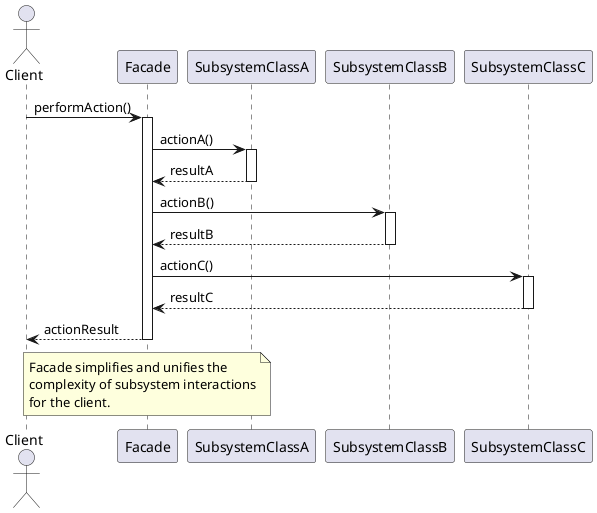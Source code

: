 @startuml FacadePatternSequenceDiagram

actor Client
participant "Facade" as Facade
participant "SubsystemClassA" as SubsystemA
participant "SubsystemClassB" as SubsystemB
participant "SubsystemClassC" as SubsystemC

Client -> Facade : performAction()
activate Facade

Facade -> SubsystemA : actionA()
activate SubsystemA
SubsystemA --> Facade : resultA
deactivate SubsystemA

Facade -> SubsystemB : actionB()
activate SubsystemB
SubsystemB --> Facade : resultB
deactivate SubsystemB

Facade -> SubsystemC : actionC()
activate SubsystemC
SubsystemC --> Facade : resultC
deactivate SubsystemC

Facade --> Client : actionResult
deactivate Facade

note over Facade : Facade simplifies and unifies the\ncomplexity of subsystem interactions\nfor the client.

@enduml
